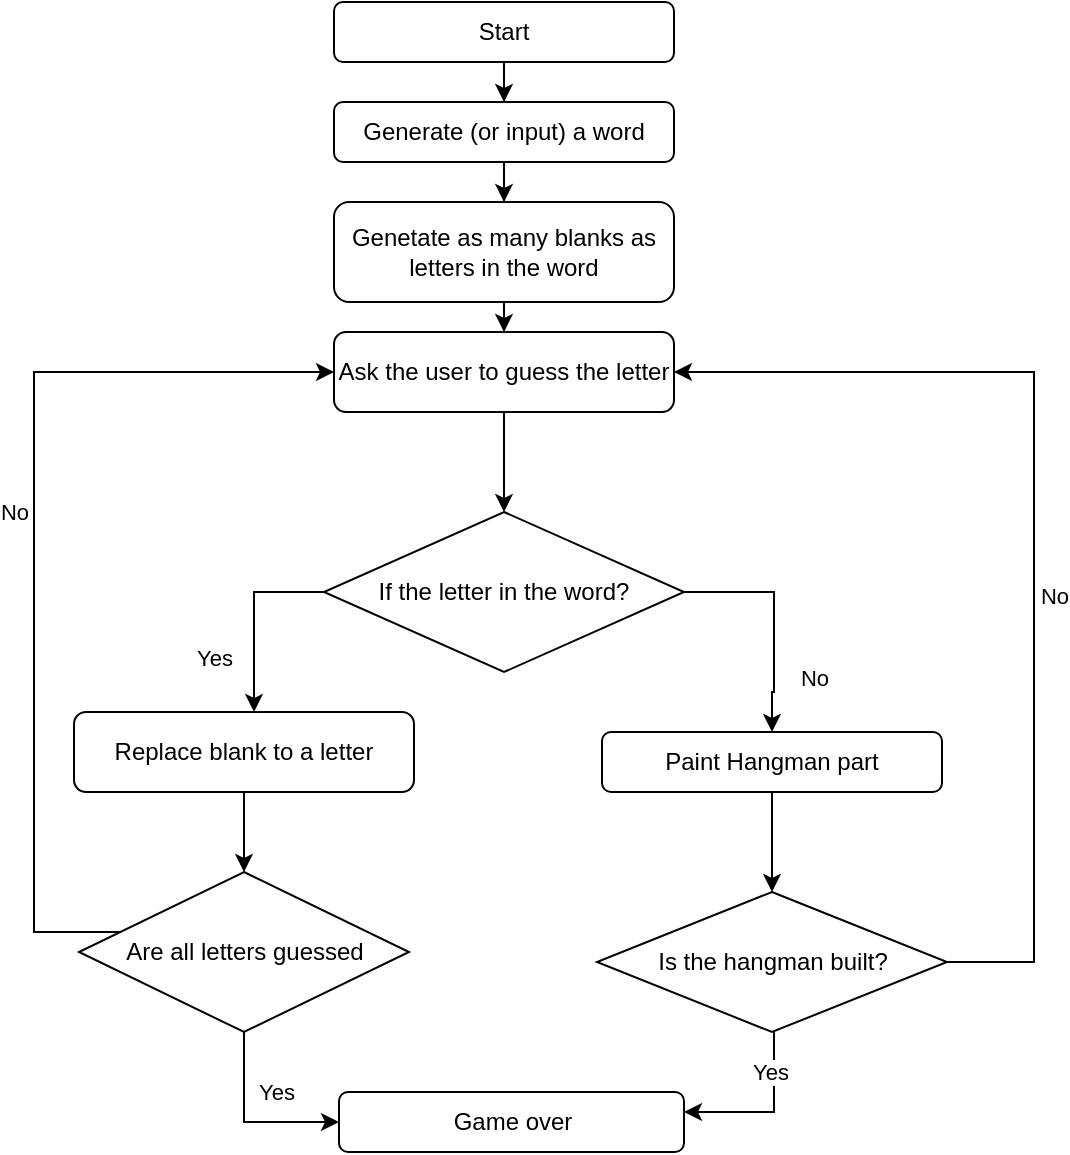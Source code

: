 <mxfile version="20.8.5" type="github">
  <diagram id="UDTJSXIXcIyuYqR2f4gh" name="Page-1">
    <mxGraphModel dx="794" dy="480" grid="1" gridSize="10" guides="1" tooltips="1" connect="1" arrows="1" fold="1" page="1" pageScale="1" pageWidth="827" pageHeight="1169" math="0" shadow="0">
      <root>
        <mxCell id="0" />
        <mxCell id="1" parent="0" />
        <mxCell id="ERFni9ZfpaZuqH1B-qTp-6" value="" style="edgeStyle=orthogonalEdgeStyle;rounded=0;orthogonalLoop=1;jettySize=auto;html=1;" edge="1" parent="1" source="ERFni9ZfpaZuqH1B-qTp-1" target="ERFni9ZfpaZuqH1B-qTp-2">
          <mxGeometry relative="1" as="geometry" />
        </mxCell>
        <mxCell id="ERFni9ZfpaZuqH1B-qTp-1" value="Start" style="rounded=1;whiteSpace=wrap;html=1;" vertex="1" parent="1">
          <mxGeometry x="280" y="10" width="170" height="30" as="geometry" />
        </mxCell>
        <mxCell id="ERFni9ZfpaZuqH1B-qTp-7" value="" style="edgeStyle=orthogonalEdgeStyle;rounded=0;orthogonalLoop=1;jettySize=auto;html=1;" edge="1" parent="1" source="ERFni9ZfpaZuqH1B-qTp-2" target="ERFni9ZfpaZuqH1B-qTp-3">
          <mxGeometry relative="1" as="geometry" />
        </mxCell>
        <mxCell id="ERFni9ZfpaZuqH1B-qTp-2" value="Generate (or input) a word" style="rounded=1;whiteSpace=wrap;html=1;" vertex="1" parent="1">
          <mxGeometry x="280" y="60" width="170" height="30" as="geometry" />
        </mxCell>
        <mxCell id="ERFni9ZfpaZuqH1B-qTp-8" value="" style="edgeStyle=orthogonalEdgeStyle;rounded=0;orthogonalLoop=1;jettySize=auto;html=1;" edge="1" parent="1" source="ERFni9ZfpaZuqH1B-qTp-3" target="ERFni9ZfpaZuqH1B-qTp-5">
          <mxGeometry relative="1" as="geometry" />
        </mxCell>
        <mxCell id="ERFni9ZfpaZuqH1B-qTp-3" value="Genetate as many blanks as letters in the word" style="rounded=1;whiteSpace=wrap;html=1;" vertex="1" parent="1">
          <mxGeometry x="280" y="110" width="170" height="50" as="geometry" />
        </mxCell>
        <mxCell id="ERFni9ZfpaZuqH1B-qTp-12" value="Yes" style="edgeStyle=orthogonalEdgeStyle;rounded=0;orthogonalLoop=1;jettySize=auto;html=1;" edge="1" parent="1" source="ERFni9ZfpaZuqH1B-qTp-4" target="ERFni9ZfpaZuqH1B-qTp-10">
          <mxGeometry x="0.436" y="-20" relative="1" as="geometry">
            <Array as="points">
              <mxPoint x="240" y="305" />
            </Array>
            <mxPoint as="offset" />
          </mxGeometry>
        </mxCell>
        <mxCell id="ERFni9ZfpaZuqH1B-qTp-14" value="No" style="edgeStyle=orthogonalEdgeStyle;rounded=0;orthogonalLoop=1;jettySize=auto;html=1;" edge="1" parent="1" source="ERFni9ZfpaZuqH1B-qTp-4" target="ERFni9ZfpaZuqH1B-qTp-13">
          <mxGeometry x="0.511" y="20" relative="1" as="geometry">
            <Array as="points">
              <mxPoint x="500" y="305" />
              <mxPoint x="500" y="355" />
              <mxPoint x="499" y="355" />
            </Array>
            <mxPoint as="offset" />
          </mxGeometry>
        </mxCell>
        <mxCell id="ERFni9ZfpaZuqH1B-qTp-4" value="If the letter in the word?" style="rhombus;whiteSpace=wrap;html=1;" vertex="1" parent="1">
          <mxGeometry x="275" y="265" width="180" height="80" as="geometry" />
        </mxCell>
        <mxCell id="ERFni9ZfpaZuqH1B-qTp-9" value="" style="edgeStyle=orthogonalEdgeStyle;rounded=0;orthogonalLoop=1;jettySize=auto;html=1;" edge="1" parent="1" source="ERFni9ZfpaZuqH1B-qTp-5" target="ERFni9ZfpaZuqH1B-qTp-4">
          <mxGeometry relative="1" as="geometry" />
        </mxCell>
        <mxCell id="ERFni9ZfpaZuqH1B-qTp-5" value="Ask the user to guess the letter" style="rounded=1;whiteSpace=wrap;html=1;" vertex="1" parent="1">
          <mxGeometry x="280" y="175" width="170" height="40" as="geometry" />
        </mxCell>
        <mxCell id="ERFni9ZfpaZuqH1B-qTp-21" value="" style="edgeStyle=orthogonalEdgeStyle;rounded=0;orthogonalLoop=1;jettySize=auto;html=1;" edge="1" parent="1" source="ERFni9ZfpaZuqH1B-qTp-10" target="ERFni9ZfpaZuqH1B-qTp-20">
          <mxGeometry relative="1" as="geometry" />
        </mxCell>
        <mxCell id="ERFni9ZfpaZuqH1B-qTp-10" value="Replace blank to a letter" style="rounded=1;whiteSpace=wrap;html=1;" vertex="1" parent="1">
          <mxGeometry x="150" y="365" width="170" height="40" as="geometry" />
        </mxCell>
        <mxCell id="ERFni9ZfpaZuqH1B-qTp-16" value="" style="edgeStyle=orthogonalEdgeStyle;rounded=0;orthogonalLoop=1;jettySize=auto;html=1;" edge="1" parent="1" source="ERFni9ZfpaZuqH1B-qTp-13" target="ERFni9ZfpaZuqH1B-qTp-15">
          <mxGeometry relative="1" as="geometry" />
        </mxCell>
        <mxCell id="ERFni9ZfpaZuqH1B-qTp-13" value="Paint Hangman part" style="rounded=1;whiteSpace=wrap;html=1;" vertex="1" parent="1">
          <mxGeometry x="414" y="375" width="170" height="30" as="geometry" />
        </mxCell>
        <mxCell id="ERFni9ZfpaZuqH1B-qTp-17" value="No" style="edgeStyle=orthogonalEdgeStyle;rounded=0;orthogonalLoop=1;jettySize=auto;html=1;entryX=1;entryY=0.5;entryDx=0;entryDy=0;" edge="1" parent="1" source="ERFni9ZfpaZuqH1B-qTp-15" target="ERFni9ZfpaZuqH1B-qTp-5">
          <mxGeometry x="-0.124" y="-10" relative="1" as="geometry">
            <Array as="points">
              <mxPoint x="630" y="490" />
              <mxPoint x="630" y="195" />
            </Array>
            <mxPoint as="offset" />
          </mxGeometry>
        </mxCell>
        <mxCell id="ERFni9ZfpaZuqH1B-qTp-19" value="Yes" style="edgeStyle=orthogonalEdgeStyle;rounded=0;orthogonalLoop=1;jettySize=auto;html=1;" edge="1" parent="1" source="ERFni9ZfpaZuqH1B-qTp-15" target="ERFni9ZfpaZuqH1B-qTp-18">
          <mxGeometry y="-20" relative="1" as="geometry">
            <Array as="points">
              <mxPoint x="500" y="565" />
            </Array>
            <mxPoint as="offset" />
          </mxGeometry>
        </mxCell>
        <mxCell id="ERFni9ZfpaZuqH1B-qTp-15" value="Is the hangman built?" style="rhombus;whiteSpace=wrap;html=1;" vertex="1" parent="1">
          <mxGeometry x="411.5" y="455" width="175" height="70" as="geometry" />
        </mxCell>
        <mxCell id="ERFni9ZfpaZuqH1B-qTp-18" value="Game over" style="rounded=1;whiteSpace=wrap;html=1;" vertex="1" parent="1">
          <mxGeometry x="282.5" y="555" width="172.5" height="30" as="geometry" />
        </mxCell>
        <mxCell id="ERFni9ZfpaZuqH1B-qTp-22" value="No" style="edgeStyle=orthogonalEdgeStyle;rounded=0;orthogonalLoop=1;jettySize=auto;html=1;entryX=0;entryY=0.5;entryDx=0;entryDy=0;" edge="1" parent="1" source="ERFni9ZfpaZuqH1B-qTp-20" target="ERFni9ZfpaZuqH1B-qTp-5">
          <mxGeometry x="0.07" y="10" relative="1" as="geometry">
            <Array as="points">
              <mxPoint x="130" y="475" />
              <mxPoint x="130" y="195" />
            </Array>
            <mxPoint as="offset" />
          </mxGeometry>
        </mxCell>
        <mxCell id="ERFni9ZfpaZuqH1B-qTp-23" value="Yes" style="edgeStyle=orthogonalEdgeStyle;rounded=0;orthogonalLoop=1;jettySize=auto;html=1;entryX=0;entryY=0.5;entryDx=0;entryDy=0;" edge="1" parent="1" source="ERFni9ZfpaZuqH1B-qTp-20" target="ERFni9ZfpaZuqH1B-qTp-18">
          <mxGeometry x="0.317" y="15" relative="1" as="geometry">
            <Array as="points">
              <mxPoint x="235" y="570" />
            </Array>
            <mxPoint as="offset" />
          </mxGeometry>
        </mxCell>
        <mxCell id="ERFni9ZfpaZuqH1B-qTp-20" value="Are all letters guessed" style="rhombus;whiteSpace=wrap;html=1;" vertex="1" parent="1">
          <mxGeometry x="152.5" y="445" width="165" height="80" as="geometry" />
        </mxCell>
        <mxCell id="ERFni9ZfpaZuqH1B-qTp-24" style="edgeStyle=orthogonalEdgeStyle;rounded=0;orthogonalLoop=1;jettySize=auto;html=1;exitX=0.5;exitY=1;exitDx=0;exitDy=0;" edge="1" parent="1" source="ERFni9ZfpaZuqH1B-qTp-13" target="ERFni9ZfpaZuqH1B-qTp-13">
          <mxGeometry relative="1" as="geometry" />
        </mxCell>
      </root>
    </mxGraphModel>
  </diagram>
</mxfile>
